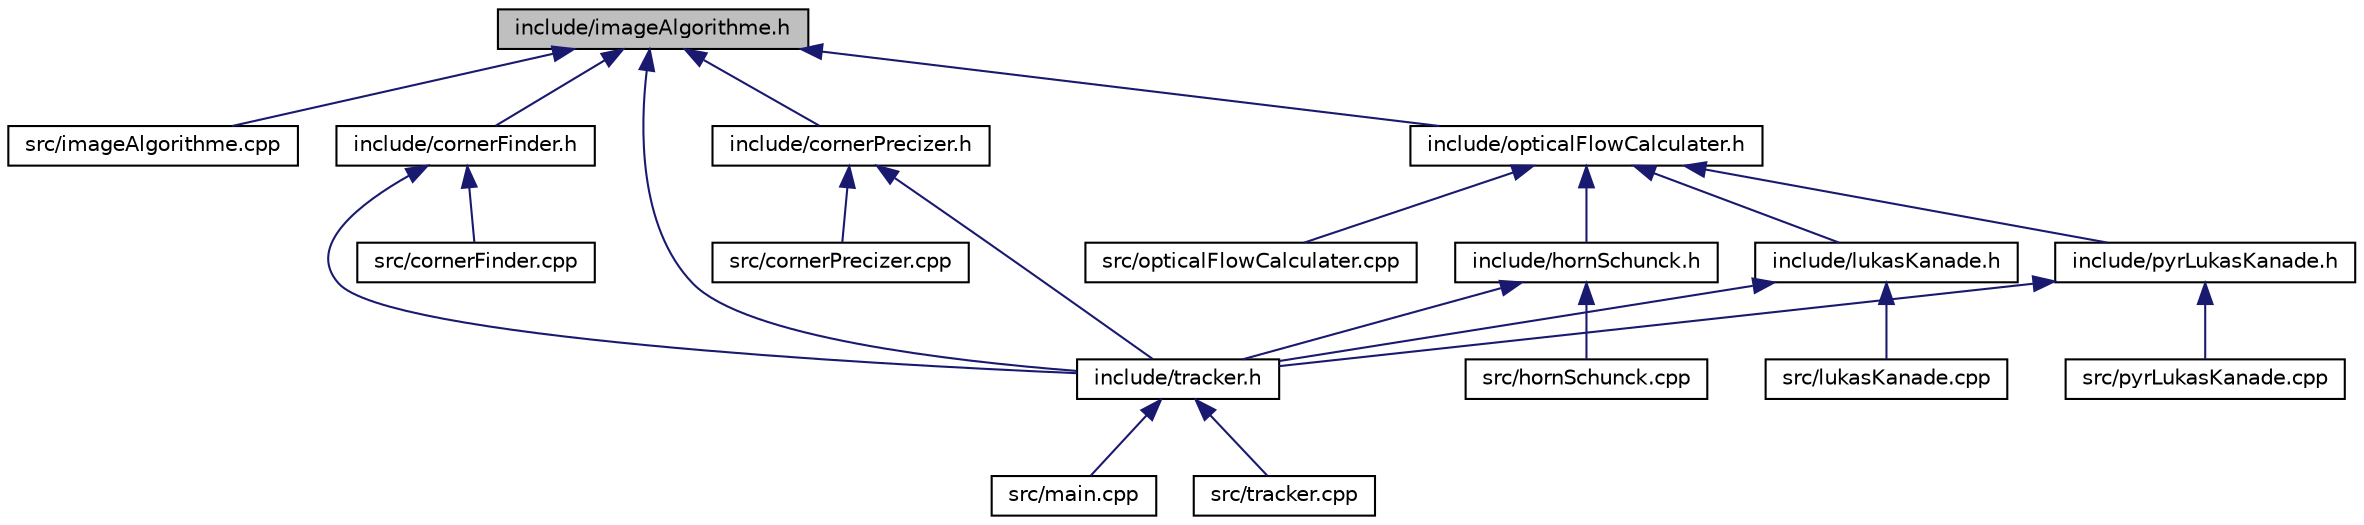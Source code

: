 digraph G
{
  edge [fontname="Helvetica",fontsize="10",labelfontname="Helvetica",labelfontsize="10"];
  node [fontname="Helvetica",fontsize="10",shape=record];
  Node1 [label="include/imageAlgorithme.h",height=0.2,width=0.4,color="black", fillcolor="grey75", style="filled" fontcolor="black"];
  Node1 -> Node2 [dir="back",color="midnightblue",fontsize="10",style="solid",fontname="Helvetica"];
  Node2 [label="src/imageAlgorithme.cpp",height=0.2,width=0.4,color="black", fillcolor="white", style="filled",URL="$image_algorithme_8cpp.html"];
  Node1 -> Node3 [dir="back",color="midnightblue",fontsize="10",style="solid",fontname="Helvetica"];
  Node3 [label="include/cornerFinder.h",height=0.2,width=0.4,color="black", fillcolor="white", style="filled",URL="$corner_finder_8h.html"];
  Node3 -> Node4 [dir="back",color="midnightblue",fontsize="10",style="solid",fontname="Helvetica"];
  Node4 [label="src/cornerFinder.cpp",height=0.2,width=0.4,color="black", fillcolor="white", style="filled",URL="$corner_finder_8cpp.html"];
  Node3 -> Node5 [dir="back",color="midnightblue",fontsize="10",style="solid",fontname="Helvetica"];
  Node5 [label="include/tracker.h",height=0.2,width=0.4,color="black", fillcolor="white", style="filled",URL="$tracker_8h.html"];
  Node5 -> Node6 [dir="back",color="midnightblue",fontsize="10",style="solid",fontname="Helvetica"];
  Node6 [label="src/main.cpp",height=0.2,width=0.4,color="black", fillcolor="white", style="filled",URL="$main_8cpp.html"];
  Node5 -> Node7 [dir="back",color="midnightblue",fontsize="10",style="solid",fontname="Helvetica"];
  Node7 [label="src/tracker.cpp",height=0.2,width=0.4,color="black", fillcolor="white", style="filled",URL="$tracker_8cpp.html"];
  Node1 -> Node8 [dir="back",color="midnightblue",fontsize="10",style="solid",fontname="Helvetica"];
  Node8 [label="include/cornerPrecizer.h",height=0.2,width=0.4,color="black", fillcolor="white", style="filled",URL="$corner_precizer_8h.html"];
  Node8 -> Node9 [dir="back",color="midnightblue",fontsize="10",style="solid",fontname="Helvetica"];
  Node9 [label="src/cornerPrecizer.cpp",height=0.2,width=0.4,color="black", fillcolor="white", style="filled",URL="$corner_precizer_8cpp.html"];
  Node8 -> Node5 [dir="back",color="midnightblue",fontsize="10",style="solid",fontname="Helvetica"];
  Node1 -> Node10 [dir="back",color="midnightblue",fontsize="10",style="solid",fontname="Helvetica"];
  Node10 [label="include/opticalFlowCalculater.h",height=0.2,width=0.4,color="black", fillcolor="white", style="filled",URL="$optical_flow_calculater_8h.html"];
  Node10 -> Node11 [dir="back",color="midnightblue",fontsize="10",style="solid",fontname="Helvetica"];
  Node11 [label="src/opticalFlowCalculater.cpp",height=0.2,width=0.4,color="black", fillcolor="white", style="filled",URL="$optical_flow_calculater_8cpp.html"];
  Node10 -> Node12 [dir="back",color="midnightblue",fontsize="10",style="solid",fontname="Helvetica"];
  Node12 [label="include/hornSchunck.h",height=0.2,width=0.4,color="black", fillcolor="white", style="filled",URL="$horn_schunck_8h.html"];
  Node12 -> Node13 [dir="back",color="midnightblue",fontsize="10",style="solid",fontname="Helvetica"];
  Node13 [label="src/hornSchunck.cpp",height=0.2,width=0.4,color="black", fillcolor="white", style="filled",URL="$horn_schunck_8cpp.html"];
  Node12 -> Node5 [dir="back",color="midnightblue",fontsize="10",style="solid",fontname="Helvetica"];
  Node10 -> Node14 [dir="back",color="midnightblue",fontsize="10",style="solid",fontname="Helvetica"];
  Node14 [label="include/lukasKanade.h",height=0.2,width=0.4,color="black", fillcolor="white", style="filled",URL="$lukas_kanade_8h.html"];
  Node14 -> Node15 [dir="back",color="midnightblue",fontsize="10",style="solid",fontname="Helvetica"];
  Node15 [label="src/lukasKanade.cpp",height=0.2,width=0.4,color="black", fillcolor="white", style="filled",URL="$lukas_kanade_8cpp.html"];
  Node14 -> Node5 [dir="back",color="midnightblue",fontsize="10",style="solid",fontname="Helvetica"];
  Node10 -> Node16 [dir="back",color="midnightblue",fontsize="10",style="solid",fontname="Helvetica"];
  Node16 [label="include/pyrLukasKanade.h",height=0.2,width=0.4,color="black", fillcolor="white", style="filled",URL="$pyr_lukas_kanade_8h.html"];
  Node16 -> Node17 [dir="back",color="midnightblue",fontsize="10",style="solid",fontname="Helvetica"];
  Node17 [label="src/pyrLukasKanade.cpp",height=0.2,width=0.4,color="black", fillcolor="white", style="filled",URL="$pyr_lukas_kanade_8cpp.html"];
  Node16 -> Node5 [dir="back",color="midnightblue",fontsize="10",style="solid",fontname="Helvetica"];
  Node1 -> Node5 [dir="back",color="midnightblue",fontsize="10",style="solid",fontname="Helvetica"];
}
